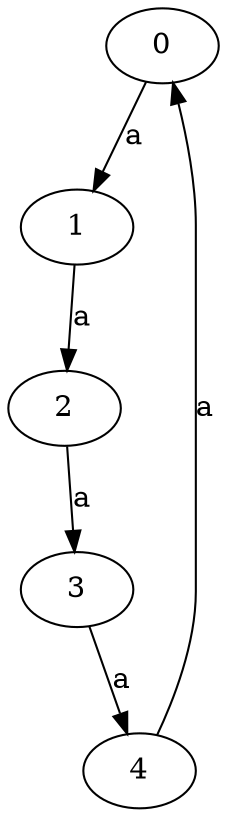 digraph  {
0;
1;
2;
3;
4;
0 -> 1  [key=0, label=a];
1 -> 2  [key=0, label=a];
2 -> 3  [key=0, label=a];
3 -> 4  [key=0, label=a];
4 -> 0  [key=0, label=a];
}

